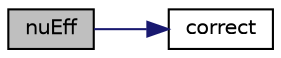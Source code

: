 digraph "nuEff"
{
  bgcolor="transparent";
  edge [fontname="Helvetica",fontsize="10",labelfontname="Helvetica",labelfontsize="10"];
  node [fontname="Helvetica",fontsize="10",shape=record];
  rankdir="LR";
  Node642 [label="nuEff",height=0.2,width=0.4,color="black", fillcolor="grey75", style="filled", fontcolor="black"];
  Node642 -> Node643 [color="midnightblue",fontsize="10",style="solid",fontname="Helvetica"];
  Node643 [label="correct",height=0.2,width=0.4,color="black",URL="$a32277.html#a3ae44b28050c3aa494c1d8e18cf618c1",tooltip="Solve the turbulence equations and correct the turbulence viscosity. "];
}
